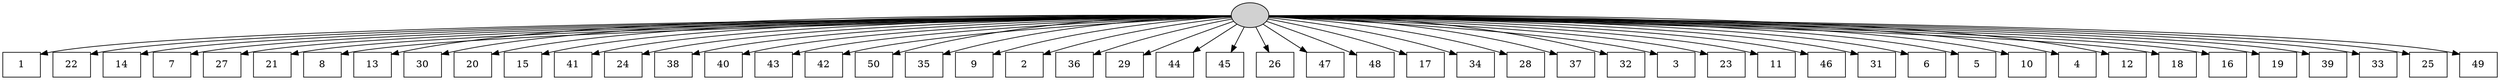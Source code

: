 digraph G {
0[style=filled, fillcolor=grey82, label=""];
1[shape=box,style=filled, fillcolor=white,label="1\n"];
2[shape=box,style=filled, fillcolor=white,label="22\n"];
3[shape=box,style=filled, fillcolor=white,label="14\n"];
4[shape=box,style=filled, fillcolor=white,label="7\n"];
5[shape=box,style=filled, fillcolor=white,label="27\n"];
6[shape=box,style=filled, fillcolor=white,label="21\n"];
7[shape=box,style=filled, fillcolor=white,label="8\n"];
8[shape=box,style=filled, fillcolor=white,label="13\n"];
9[shape=box,style=filled, fillcolor=white,label="30\n"];
10[shape=box,style=filled, fillcolor=white,label="20\n"];
11[shape=box,style=filled, fillcolor=white,label="15\n"];
12[shape=box,style=filled, fillcolor=white,label="41\n"];
13[shape=box,style=filled, fillcolor=white,label="24\n"];
14[shape=box,style=filled, fillcolor=white,label="38\n"];
15[shape=box,style=filled, fillcolor=white,label="40\n"];
16[shape=box,style=filled, fillcolor=white,label="43\n"];
17[shape=box,style=filled, fillcolor=white,label="42\n"];
18[shape=box,style=filled, fillcolor=white,label="50\n"];
19[shape=box,style=filled, fillcolor=white,label="35\n"];
20[shape=box,style=filled, fillcolor=white,label="9\n"];
21[shape=box,style=filled, fillcolor=white,label="2\n"];
22[shape=box,style=filled, fillcolor=white,label="36\n"];
23[shape=box,style=filled, fillcolor=white,label="29\n"];
24[shape=box,style=filled, fillcolor=white,label="44\n"];
25[shape=box,style=filled, fillcolor=white,label="45\n"];
26[shape=box,style=filled, fillcolor=white,label="26\n"];
27[shape=box,style=filled, fillcolor=white,label="47\n"];
28[shape=box,style=filled, fillcolor=white,label="48\n"];
29[shape=box,style=filled, fillcolor=white,label="17\n"];
30[shape=box,style=filled, fillcolor=white,label="34\n"];
31[shape=box,style=filled, fillcolor=white,label="28\n"];
32[shape=box,style=filled, fillcolor=white,label="37\n"];
33[shape=box,style=filled, fillcolor=white,label="32\n"];
34[shape=box,style=filled, fillcolor=white,label="3\n"];
35[shape=box,style=filled, fillcolor=white,label="23\n"];
36[shape=box,style=filled, fillcolor=white,label="11\n"];
37[shape=box,style=filled, fillcolor=white,label="46\n"];
38[shape=box,style=filled, fillcolor=white,label="31\n"];
39[shape=box,style=filled, fillcolor=white,label="6\n"];
40[shape=box,style=filled, fillcolor=white,label="5\n"];
41[shape=box,style=filled, fillcolor=white,label="10\n"];
42[shape=box,style=filled, fillcolor=white,label="4\n"];
43[shape=box,style=filled, fillcolor=white,label="12\n"];
44[shape=box,style=filled, fillcolor=white,label="18\n"];
45[shape=box,style=filled, fillcolor=white,label="16\n"];
46[shape=box,style=filled, fillcolor=white,label="19\n"];
47[shape=box,style=filled, fillcolor=white,label="39\n"];
48[shape=box,style=filled, fillcolor=white,label="33\n"];
49[shape=box,style=filled, fillcolor=white,label="25\n"];
50[shape=box,style=filled, fillcolor=white,label="49\n"];
0->1 ;
0->2 ;
0->3 ;
0->4 ;
0->5 ;
0->6 ;
0->7 ;
0->8 ;
0->9 ;
0->10 ;
0->11 ;
0->12 ;
0->13 ;
0->14 ;
0->15 ;
0->16 ;
0->17 ;
0->18 ;
0->19 ;
0->20 ;
0->21 ;
0->22 ;
0->23 ;
0->24 ;
0->25 ;
0->26 ;
0->27 ;
0->28 ;
0->29 ;
0->30 ;
0->31 ;
0->32 ;
0->33 ;
0->34 ;
0->35 ;
0->36 ;
0->37 ;
0->38 ;
0->39 ;
0->40 ;
0->41 ;
0->42 ;
0->43 ;
0->44 ;
0->45 ;
0->46 ;
0->47 ;
0->48 ;
0->49 ;
0->50 ;
}
